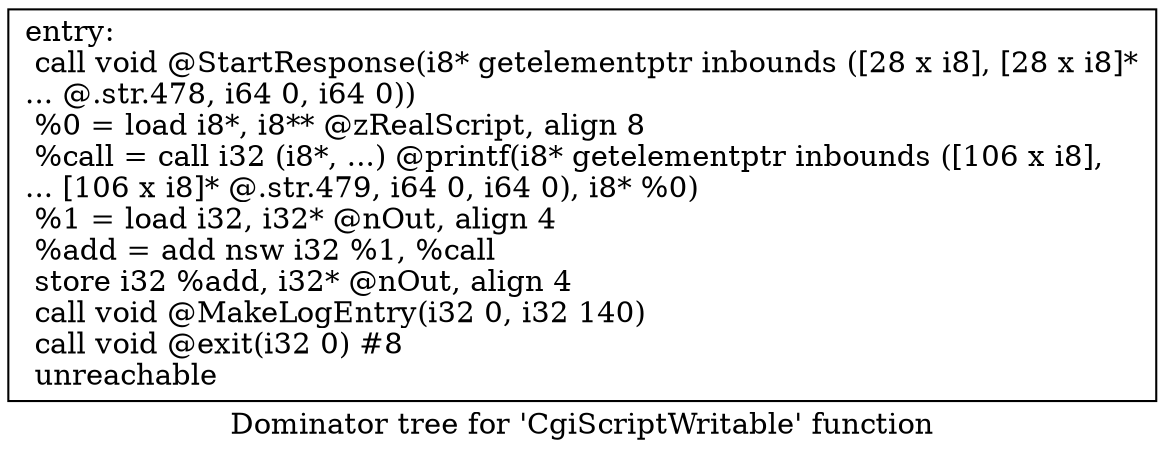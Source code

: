 digraph "Dominator tree for 'CgiScriptWritable' function" {
	label="Dominator tree for 'CgiScriptWritable' function";

	Node0xc231e0 [shape=record,label="{entry:\l  call void @StartResponse(i8* getelementptr inbounds ([28 x i8], [28 x i8]*\l... @.str.478, i64 0, i64 0))\l  %0 = load i8*, i8** @zRealScript, align 8\l  %call = call i32 (i8*, ...) @printf(i8* getelementptr inbounds ([106 x i8],\l... [106 x i8]* @.str.479, i64 0, i64 0), i8* %0)\l  %1 = load i32, i32* @nOut, align 4\l  %add = add nsw i32 %1, %call\l  store i32 %add, i32* @nOut, align 4\l  call void @MakeLogEntry(i32 0, i32 140)\l  call void @exit(i32 0) #8\l  unreachable\l}"];
}
